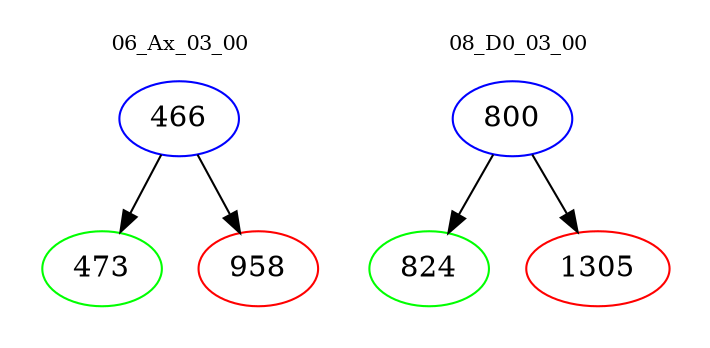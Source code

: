 digraph{
subgraph cluster_0 {
color = white
label = "06_Ax_03_00";
fontsize=10;
T0_466 [label="466", color="blue"]
T0_466 -> T0_473 [color="black"]
T0_473 [label="473", color="green"]
T0_466 -> T0_958 [color="black"]
T0_958 [label="958", color="red"]
}
subgraph cluster_1 {
color = white
label = "08_D0_03_00";
fontsize=10;
T1_800 [label="800", color="blue"]
T1_800 -> T1_824 [color="black"]
T1_824 [label="824", color="green"]
T1_800 -> T1_1305 [color="black"]
T1_1305 [label="1305", color="red"]
}
}
